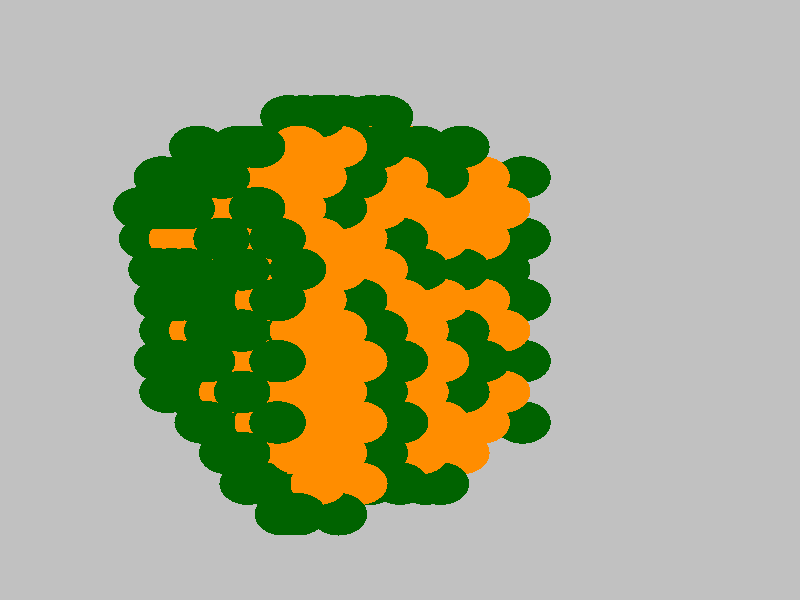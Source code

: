 #version 3.6;
#include "colors.inc"
#include "finish.inc"

global_settings {assumed_gamma 2.2 max_trace_level 6}
background {color Grey transmit 1.0}
camera {orthographic
  right -38.42*x up 38.42*y
  direction 1.00*z
  location <0,0,50.00> look_at <0,0,0>}


light_source {<  -30.00,  30.00,   40.00> color Gray50 shadowless}
light_source {<  30.00,  30.00,   40.00> color Gray50 shadowless} 
light_source {<  30.0,  -30.00,   40.00> color Gray50 shadowless}
light_source {<  -30.0,  -30.00,   40.00> color Gray50 shadowless} 
light_source {<  0.0,  0.00,   40.00> color Gray25 shadowless}

// no fog
#declare simple = finish {phong 0.7 ambient 0.4 diffuse 0.55}
#declare pale = finish {ambient 0.9 diffuse 0.30 roughness 0.001 specular 0.2 }
#declare intermediate = finish {ambient 0.4 diffuse 0.6 specular 0.1 roughness 0.04}
#declare vmd = finish {ambient 0.2 diffuse 0.80 phong 0.25 phong_size 10.0 specular 0.2 roughness 0.1}
#declare jmol = finish {ambient 0.4 diffuse 0.6 specular 1 roughness 0.001 metallic}
#declare ase2 = finish {ambient 0.2 brilliance 3 diffuse 0.6 metallic specular 0.7 roughness 0.04 reflection 0.15}
#declare ase3 = finish {ambient 0.4 brilliance 2 diffuse 0.6 metallic specular 1.0 roughness 0.001 reflection 0.0}
#declare glass = finish {ambient 0.4 diffuse 0.35 specular 1.0 roughness 0.001}
#declare glass2 = finish {ambient 0.3 diffuse 0.3 specular 1.0 reflection 0.25 roughness 0.001}
#declare Rcell = 0.100;
#declare Rbond = 0.100;

#macro atom(LOC, R, COL, TRANS, FIN)
  sphere{LOC, R texture{pigment{color COL transmit TRANS} finish{FIN}}}
#end
#macro constrain(LOC, R, COL, TRANS FIN)
union{torus{R, Rcell rotate 45*z texture{pigment{color COL transmit TRANS} finish{FIN}}}
     torus{R, Rcell rotate -45*z texture{pigment{color COL transmit TRANS} finish{FIN}}}
     translate LOC}
#end

// no cell vertices
atom(< -8.22,   0.00, -21.16>, 1.36, rgbt <0.00, 0.39, 0.00, 0.00>, 0.0, ase3) // #0
atom(<-11.16,  -5.88, -16.06>, 1.36, rgbt <0.00, 0.39, 0.00, 0.00>, 0.0, ase3) // #1
atom(< -6.53,  -9.80, -20.18>, 1.36, rgbt <0.00, 0.39, 0.00, 0.00>, 0.0, ase3) // #2
atom(< -8.94,  -3.92, -23.83>, 1.36, rgbt <0.00, 0.39, 0.00, 0.00>, 0.0, ase3) // #3
atom(< -7.24,  -5.88, -22.85>, 1.36, rgbt <0.00, 0.39, 0.00, 0.00>, 0.0, ase3) // #4
atom(< -9.20,  -5.88, -19.46>, 1.36, rgbt <0.00, 0.39, 0.00, 0.00>, 0.0, ase3) // #5
atom(< -5.28,  -1.96, -26.25>, 1.36, rgbt <0.00, 0.39, 0.00, 0.00>, 0.0, ase3) // #6
atom(<-10.18,   0.00, -17.76>, 1.36, rgbt <0.00, 0.39, 0.00, 0.00>, 0.0, ase3) // #7
atom(<-10.18,  -3.92, -17.76>, 1.36, rgbt <0.00, 0.39, 0.00, 0.00>, 0.0, ase3) // #8
atom(<-11.43,   0.00, -11.69>, 1.36, rgbt <0.00, 0.39, 0.00, 0.00>, 0.0, ase3) // #9
atom(< -7.96,  -1.96, -25.53>, 1.36, rgbt <0.00, 0.39, 0.00, 0.00>, 0.0, ase3) // #10
atom(<-11.16,   5.88, -16.06>, 1.36, rgbt <0.00, 0.39, 0.00, 0.00>, 0.0, ase3) // #11
atom(<-11.43,  -3.92, -11.69>, 1.36, rgbt <0.00, 0.39, 0.00, 0.00>, 0.0, ase3) // #12
atom(<-10.71,   0.00,  -9.01>, 1.36, rgbt <0.00, 0.39, 0.00, 0.00>, 0.0, ase3) // #13
atom(< -7.77,   9.80, -14.10>, 1.36, rgbt <0.00, 0.39, 0.00, 0.00>, 0.0, ase3) // #14
atom(< -4.57,  -9.80, -23.57>, 1.36, rgbt <0.00, 0.39, 0.00, 0.00>, 0.0, ase3) // #15
atom(< -8.75,  -7.84, -12.41>, 1.36, rgbt <0.00, 0.39, 0.00, 0.00>, 0.0, ase3) // #16
atom(< -5.28,  -5.88, -26.25>, 1.36, rgbt <0.00, 0.39, 0.00, 0.00>, 0.0, ase3) // #17
atom(< -6.26,  -7.84, -24.55>, 1.36, rgbt <0.00, 0.39, 0.00, 0.00>, 0.0, ase3) // #18
atom(< -5.55,  -7.84, -21.87>, 1.36, rgbt <0.00, 0.39, 0.00, 0.00>, 0.0, ase3) // #19
atom(< -4.57,  -5.88, -23.57>, 1.36, rgbt <1.00, 0.55, 0.00, 0.00>, 0.0, ase3) // #20
atom(< -7.51,  -7.84, -18.48>, 1.36, rgbt <0.00, 0.39, 0.00, 0.00>, 0.0, ase3) // #21
atom(< -6.53,  -5.88, -20.18>, 1.36, rgbt <1.00, 0.55, 0.00, 0.00>, 0.0, ase3) // #22
atom(< -9.47,  -7.84, -15.08>, 1.36, rgbt <0.00, 0.39, 0.00, 0.00>, 0.0, ase3) // #23
atom(< -8.49,  -5.88, -16.78>, 1.36, rgbt <1.00, 0.55, 0.00, 0.00>, 0.0, ase3) // #24
atom(<-10.45,  -5.88, -13.39>, 1.36, rgbt <0.00, 0.39, 0.00, 0.00>, 0.0, ase3) // #25
atom(< -2.61,  -1.96, -26.97>, 1.36, rgbt <0.00, 0.39, 0.00, 0.00>, 0.0, ase3) // #26
atom(< -3.59,  -3.92, -25.27>, 1.36, rgbt <1.00, 0.55, 0.00, 0.00>, 0.0, ase3) // #27
atom(< -6.26,  -3.92, -24.55>, 1.36, rgbt <1.00, 0.55, 0.00, 0.00>, 0.0, ase3) // #28
atom(< -7.24,  -1.96, -22.85>, 1.36, rgbt <0.00, 0.39, 0.00, 0.00>, 0.0, ase3) // #29
atom(< -5.55,  -3.92, -21.87>, 1.36, rgbt <1.00, 0.55, 0.00, 0.00>, 0.0, ase3) // #30
atom(< -4.57,  -1.96, -23.57>, 1.36, rgbt <0.00, 0.39, 0.00, 0.00>, 0.0, ase3) // #31
atom(< -8.22,  -3.92, -21.16>, 1.36, rgbt <0.00, 0.39, 0.00, 0.00>, 0.0, ase3) // #32
atom(< -9.20,  -1.96, -19.46>, 1.36, rgbt <0.00, 0.39, 0.00, 0.00>, 0.0, ase3) // #33
atom(< -7.51,  -3.92, -18.48>, 1.36, rgbt <0.00, 0.39, 0.00, 0.00>, 0.0, ase3) // #34
atom(< -6.53,  -1.96, -20.18>, 1.36, rgbt <1.00, 0.55, 0.00, 0.00>, 0.0, ase3) // #35
atom(< -9.47,  -3.92, -15.08>, 1.36, rgbt <0.00, 0.39, 0.00, 0.00>, 0.0, ase3) // #36
atom(< -8.49,  -1.96, -16.78>, 1.36, rgbt <0.00, 0.39, 0.00, 0.00>, 0.0, ase3) // #37
atom(<-10.71,  -3.92,  -9.01>, 1.36, rgbt <0.00, 0.39, 0.00, 0.00>, 0.0, ase3) // #38
atom(<-10.45,  -1.96, -13.39>, 1.36, rgbt <0.00, 0.39, 0.00, 0.00>, 0.0, ase3) // #39
atom(< -9.73,  -5.88, -10.71>, 1.36, rgbt <0.00, 0.39, 0.00, 0.00>, 0.0, ase3) // #40
atom(< -9.27,  -7.84,  -3.66>, 1.36, rgbt <0.00, 0.39, 0.00, 0.00>, 0.0, ase3) // #41
atom(< -6.26,   0.00, -24.55>, 1.36, rgbt <0.00, 0.39, 0.00, 0.00>, 0.0, ase3) // #42
atom(< -5.55,   0.00, -21.87>, 1.36, rgbt <1.00, 0.55, 0.00, 0.00>, 0.0, ase3) // #43
atom(< -3.85,   1.96, -20.89>, 1.36, rgbt <0.00, 0.39, 0.00, 0.00>, 0.0, ase3) // #44
atom(< -7.51,   0.00, -18.48>, 1.36, rgbt <1.00, 0.55, 0.00, 0.00>, 0.0, ase3) // #45
atom(< -6.53,   1.96, -20.18>, 1.36, rgbt <0.00, 0.39, 0.00, 0.00>, 0.0, ase3) // #46
atom(<-11.16,   1.96, -16.06>, 1.36, rgbt <0.00, 0.39, 0.00, 0.00>, 0.0, ase3) // #47
atom(< -9.47,   0.00, -15.08>, 1.36, rgbt <0.00, 0.39, 0.00, 0.00>, 0.0, ase3) // #48
atom(< -8.49,   1.96, -16.78>, 1.36, rgbt <1.00, 0.55, 0.00, 0.00>, 0.0, ase3) // #49
atom(<-11.16,  -1.96, -16.06>, 1.36, rgbt <0.00, 0.39, 0.00, 0.00>, 0.0, ase3) // #50
atom(<-10.45,   1.96, -13.39>, 1.36, rgbt <1.00, 0.55, 0.00, 0.00>, 0.0, ase3) // #51
atom(< -9.20,   1.96, -19.46>, 1.36, rgbt <0.00, 0.39, 0.00, 0.00>, 0.0, ase3) // #52
atom(< -7.51,   3.92, -18.48>, 1.36, rgbt <0.00, 0.39, 0.00, 0.00>, 0.0, ase3) // #53
atom(< -6.53,   5.88, -20.18>, 1.36, rgbt <0.00, 0.39, 0.00, 0.00>, 0.0, ase3) // #54
atom(<-10.18,   3.92, -17.76>, 1.36, rgbt <0.00, 0.39, 0.00, 0.00>, 0.0, ase3) // #55
atom(< -9.47,   3.92, -15.08>, 1.36, rgbt <1.00, 0.55, 0.00, 0.00>, 0.0, ase3) // #56
atom(< -8.49,   5.88, -16.78>, 1.36, rgbt <0.00, 0.39, 0.00, 0.00>, 0.0, ase3) // #57
atom(<-12.14,   3.92, -14.37>, 1.36, rgbt <0.00, 0.39, 0.00, 0.00>, 0.0, ase3) // #58
atom(<-11.43,   3.92, -11.69>, 1.36, rgbt <0.00, 0.39, 0.00, 0.00>, 0.0, ase3) // #59
atom(<-10.45,   5.88, -13.39>, 1.36, rgbt <1.00, 0.55, 0.00, 0.00>, 0.0, ase3) // #60
atom(<-12.41,   5.88,  -9.99>, 1.36, rgbt <0.00, 0.39, 0.00, 0.00>, 0.0, ase3) // #61
atom(<-11.69,   5.88,  -7.31>, 1.36, rgbt <0.00, 0.39, 0.00, 0.00>, 0.0, ase3) // #62
atom(< -5.55,   3.92, -21.87>, 1.36, rgbt <0.00, 0.39, 0.00, 0.00>, 0.0, ase3) // #63
atom(< -9.47,   7.84, -15.08>, 1.36, rgbt <0.00, 0.39, 0.00, 0.00>, 0.0, ase3) // #64
atom(<-11.43,   7.84, -11.69>, 1.36, rgbt <0.00, 0.39, 0.00, 0.00>, 0.0, ase3) // #65
atom(< -9.73,   9.80, -10.71>, 1.36, rgbt <0.00, 0.39, 0.00, 0.00>, 0.0, ase3) // #66
atom(<-10.71,   7.84,  -9.01>, 1.36, rgbt <0.00, 0.39, 0.00, 0.00>, 0.0, ase3) // #67
atom(< -4.83,   7.84, -19.20>, 1.36, rgbt <0.00, 0.39, 0.00, 0.00>, 0.0, ase3) // #68
atom(< -5.09,   9.80, -14.82>, 1.36, rgbt <0.00, 0.39, 0.00, 0.00>, 0.0, ase3) // #69
atom(< -4.11, -11.76, -16.52>, 1.36, rgbt <0.00, 0.39, 0.00, 0.00>, 0.0, ase3) // #70
atom(< -4.37,  -9.80, -12.14>, 1.36, rgbt <0.00, 0.39, 0.00, 0.00>, 0.0, ase3) // #71
atom(< -2.87, -11.76, -22.59>, 1.36, rgbt <0.00, 0.39, 0.00, 0.00>, 0.0, ase3) // #72
atom(< -1.89,  -9.80, -24.29>, 1.36, rgbt <0.00, 0.39, 0.00, 0.00>, 0.0, ase3) // #73
atom(< -2.15, -11.76, -19.91>, 1.36, rgbt <0.00, 0.39, 0.00, 0.00>, 0.0, ase3) // #74
atom(< -3.85,  -9.80, -20.89>, 1.36, rgbt <0.00, 0.39, 0.00, 0.00>, 0.0, ase3) // #75
atom(< -1.17,  -9.80, -21.61>, 1.36, rgbt <1.00, 0.55, 0.00, 0.00>, 0.0, ase3) // #76
atom(< -5.81,  -9.80, -17.50>, 1.36, rgbt <0.00, 0.39, 0.00, 0.00>, 0.0, ase3) // #77
atom(< -3.13,  -9.80, -18.22>, 1.36, rgbt <1.00, 0.55, 0.00, 0.00>, 0.0, ase3) // #78
atom(< -5.09,  -9.80, -14.82>, 1.36, rgbt <0.00, 0.39, 0.00, 0.00>, 0.0, ase3) // #79
atom(< -6.33,  -9.80,  -8.75>, 1.36, rgbt <0.00, 0.39, 0.00, 0.00>, 0.0, ase3) // #80
atom(< -7.31, -11.76,  -7.05>, 1.36, rgbt <0.00, 0.39, 0.00, 0.00>, 0.0, ase3) // #81
atom(< -8.29,  -9.80,  -5.35>, 1.36, rgbt <0.00, 0.39, 0.00, 0.00>, 0.0, ase3) // #82
atom(< -1.89,  -5.88, -24.29>, 1.36, rgbt <0.00, 0.39, 0.00, 0.00>, 0.0, ase3) // #83
atom(< -0.19,  -7.84, -23.31>, 1.36, rgbt <1.00, 0.55, 0.00, 0.00>, 0.0, ase3) // #84
atom(< -2.87,  -7.84, -22.59>, 1.36, rgbt <1.00, 0.55, 0.00, 0.00>, 0.0, ase3) // #85
atom(< -3.85,  -5.88, -20.89>, 1.36, rgbt <0.00, 0.39, 0.00, 0.00>, 0.0, ase3) // #86
atom(< -2.15,  -7.84, -19.91>, 1.36, rgbt <1.00, 0.55, 0.00, 0.00>, 0.0, ase3) // #87
atom(< -1.17,  -5.88, -21.61>, 1.36, rgbt <1.00, 0.55, 0.00, 0.00>, 0.0, ase3) // #88
atom(< -4.83,  -7.84, -19.20>, 1.36, rgbt <1.00, 0.55, 0.00, 0.00>, 0.0, ase3) // #89
atom(< -5.81,  -5.88, -17.50>, 1.36, rgbt <1.00, 0.55, 0.00, 0.00>, 0.0, ase3) // #90
atom(< -4.11,  -7.84, -16.52>, 1.36, rgbt <1.00, 0.55, 0.00, 0.00>, 0.0, ase3) // #91
atom(< -3.13,  -5.88, -18.22>, 1.36, rgbt <0.00, 0.39, 0.00, 0.00>, 0.0, ase3) // #92
atom(< -6.79,  -7.84, -15.80>, 1.36, rgbt <1.00, 0.55, 0.00, 0.00>, 0.0, ase3) // #93
atom(< -7.77,  -5.88, -14.10>, 1.36, rgbt <1.00, 0.55, 0.00, 0.00>, 0.0, ase3) // #94
atom(< -6.07,  -7.84, -13.12>, 1.36, rgbt <1.00, 0.55, 0.00, 0.00>, 0.0, ase3) // #95
atom(< -5.09,  -5.88, -14.82>, 1.36, rgbt <1.00, 0.55, 0.00, 0.00>, 0.0, ase3) // #96
atom(< -8.03,  -7.84,  -9.73>, 1.36, rgbt <0.00, 0.39, 0.00, 0.00>, 0.0, ase3) // #97
atom(< -7.05,  -5.88, -11.43>, 1.36, rgbt <1.00, 0.55, 0.00, 0.00>, 0.0, ase3) // #98
atom(<  2.49,  -3.92, -24.03>, 1.36, rgbt <0.00, 0.39, 0.00, 0.00>, 0.0, ase3) // #99
atom(< -3.59,  -7.84, -25.27>, 1.36, rgbt <0.00, 0.39, 0.00, 0.00>, 0.0, ase3) // #100
atom(< -1.89,  -1.96, -24.29>, 1.36, rgbt <1.00, 0.55, 0.00, 0.00>, 0.0, ase3) // #101
atom(< -0.19,  -3.92, -23.31>, 1.36, rgbt <1.00, 0.55, 0.00, 0.00>, 0.0, ase3) // #102
atom(< -2.87,  -3.92, -22.59>, 1.36, rgbt <0.00, 0.39, 0.00, 0.00>, 0.0, ase3) // #103
atom(< -3.85,  -1.96, -20.89>, 1.36, rgbt <1.00, 0.55, 0.00, 0.00>, 0.0, ase3) // #104
atom(< -2.15,  -3.92, -19.91>, 1.36, rgbt <0.00, 0.39, 0.00, 0.00>, 0.0, ase3) // #105
atom(< -1.17,  -1.96, -21.61>, 1.36, rgbt <1.00, 0.55, 0.00, 0.00>, 0.0, ase3) // #106
atom(< -4.83,  -3.92, -19.20>, 1.36, rgbt <0.00, 0.39, 0.00, 0.00>, 0.0, ase3) // #107
atom(< -5.81,  -1.96, -17.50>, 1.36, rgbt <1.00, 0.55, 0.00, 0.00>, 0.0, ase3) // #108
atom(< -4.11,  -3.92, -16.52>, 1.36, rgbt <0.00, 0.39, 0.00, 0.00>, 0.0, ase3) // #109
atom(< -3.13,  -1.96, -18.22>, 1.36, rgbt <1.00, 0.55, 0.00, 0.00>, 0.0, ase3) // #110
atom(< -6.79,  -3.92, -15.80>, 1.36, rgbt <1.00, 0.55, 0.00, 0.00>, 0.0, ase3) // #111
atom(< -7.77,  -1.96, -14.10>, 1.36, rgbt <1.00, 0.55, 0.00, 0.00>, 0.0, ase3) // #112
atom(< -6.07,  -3.92, -13.12>, 1.36, rgbt <0.00, 0.39, 0.00, 0.00>, 0.0, ase3) // #113
atom(< -5.09,  -1.96, -14.82>, 1.36, rgbt <1.00, 0.55, 0.00, 0.00>, 0.0, ase3) // #114
atom(< -8.75,  -3.92, -12.41>, 1.36, rgbt <0.00, 0.39, 0.00, 0.00>, 0.0, ase3) // #115
atom(< -9.73,  -1.96, -10.71>, 1.36, rgbt <1.00, 0.55, 0.00, 0.00>, 0.0, ase3) // #116
atom(< -8.03,  -3.92,  -9.73>, 1.36, rgbt <1.00, 0.55, 0.00, 0.00>, 0.0, ase3) // #117
atom(< -7.05,  -1.96, -11.43>, 1.36, rgbt <1.00, 0.55, 0.00, 0.00>, 0.0, ase3) // #118
atom(< -9.01,  -5.88,  -8.03>, 1.36, rgbt <0.00, 0.39, 0.00, 0.00>, 0.0, ase3) // #119
atom(< -9.01,  -1.96,  -8.03>, 1.36, rgbt <0.00, 0.39, 0.00, 0.00>, 0.0, ase3) // #120
atom(< -1.17,   1.96, -21.61>, 1.36, rgbt <0.00, 0.39, 0.00, 0.00>, 0.0, ase3) // #121
atom(< -2.87,   0.00, -22.59>, 1.36, rgbt <1.00, 0.55, 0.00, 0.00>, 0.0, ase3) // #122
atom(< -2.15,   0.00, -19.91>, 1.36, rgbt <1.00, 0.55, 0.00, 0.00>, 0.0, ase3) // #123
atom(< -4.83,   0.00, -19.20>, 1.36, rgbt <0.00, 0.39, 0.00, 0.00>, 0.0, ase3) // #124
atom(< -5.81,   1.96, -17.50>, 1.36, rgbt <1.00, 0.55, 0.00, 0.00>, 0.0, ase3) // #125
atom(< -4.11,   0.00, -16.52>, 1.36, rgbt <0.00, 0.39, 0.00, 0.00>, 0.0, ase3) // #126
atom(< -3.13,   1.96, -18.22>, 1.36, rgbt <1.00, 0.55, 0.00, 0.00>, 0.0, ase3) // #127
atom(< -6.79,   0.00, -15.80>, 1.36, rgbt <0.00, 0.39, 0.00, 0.00>, 0.0, ase3) // #128
atom(< -7.77,   1.96, -14.10>, 1.36, rgbt <1.00, 0.55, 0.00, 0.00>, 0.0, ase3) // #129
atom(< -6.07,   0.00, -13.12>, 1.36, rgbt <0.00, 0.39, 0.00, 0.00>, 0.0, ase3) // #130
atom(< -5.09,   1.96, -14.82>, 1.36, rgbt <0.00, 0.39, 0.00, 0.00>, 0.0, ase3) // #131
atom(< -8.75,   0.00, -12.41>, 1.36, rgbt <1.00, 0.55, 0.00, 0.00>, 0.0, ase3) // #132
atom(< -9.73,   1.96, -10.71>, 1.36, rgbt <1.00, 0.55, 0.00, 0.00>, 0.0, ase3) // #133
atom(< -8.03,   0.00,  -9.73>, 1.36, rgbt <1.00, 0.55, 0.00, 0.00>, 0.0, ase3) // #134
atom(< -7.05,   1.96, -11.43>, 1.36, rgbt <1.00, 0.55, 0.00, 0.00>, 0.0, ase3) // #135
atom(< -9.99,   0.00,  -6.33>, 1.36, rgbt <0.00, 0.39, 0.00, 0.00>, 0.0, ase3) // #136
atom(< -9.01,   1.96,  -8.03>, 1.36, rgbt <1.00, 0.55, 0.00, 0.00>, 0.0, ase3) // #137
atom(< -9.99,  -3.92,  -6.33>, 1.36, rgbt <0.00, 0.39, 0.00, 0.00>, 0.0, ase3) // #138
atom(<-10.97,   1.96,  -4.64>, 1.36, rgbt <0.00, 0.39, 0.00, 0.00>, 0.0, ase3) // #139
atom(<-10.25,   1.96,  -1.96>, 1.36, rgbt <0.00, 0.39, 0.00, 0.00>, 0.0, ase3) // #140
atom(<-10.25,   5.88,  -1.96>, 1.36, rgbt <0.00, 0.39, 0.00, 0.00>, 0.0, ase3) // #141
atom(< -3.59,   0.00, -25.27>, 1.36, rgbt <0.00, 0.39, 0.00, 0.00>, 0.0, ase3) // #142
atom(< -3.85,   5.88, -20.89>, 1.36, rgbt <0.00, 0.39, 0.00, 0.00>, 0.0, ase3) // #143
atom(< -4.83,   3.92, -19.20>, 1.36, rgbt <1.00, 0.55, 0.00, 0.00>, 0.0, ase3) // #144
atom(< -5.81,   5.88, -17.50>, 1.36, rgbt <1.00, 0.55, 0.00, 0.00>, 0.0, ase3) // #145
atom(< -4.11,   3.92, -16.52>, 1.36, rgbt <1.00, 0.55, 0.00, 0.00>, 0.0, ase3) // #146
atom(< -3.13,   5.88, -18.22>, 1.36, rgbt <1.00, 0.55, 0.00, 0.00>, 0.0, ase3) // #147
atom(< -6.79,   3.92, -15.80>, 1.36, rgbt <1.00, 0.55, 0.00, 0.00>, 0.0, ase3) // #148
atom(< -7.77,   5.88, -14.10>, 1.36, rgbt <1.00, 0.55, 0.00, 0.00>, 0.0, ase3) // #149
atom(< -6.07,   3.92, -13.12>, 1.36, rgbt <1.00, 0.55, 0.00, 0.00>, 0.0, ase3) // #150
atom(< -5.09,   5.88, -14.82>, 1.36, rgbt <0.00, 0.39, 0.00, 0.00>, 0.0, ase3) // #151
atom(< -8.75,   3.92, -12.41>, 1.36, rgbt <0.00, 0.39, 0.00, 0.00>, 0.0, ase3) // #152
atom(< -9.73,   5.88, -10.71>, 1.36, rgbt <0.00, 0.39, 0.00, 0.00>, 0.0, ase3) // #153
atom(< -8.03,   3.92,  -9.73>, 1.36, rgbt <1.00, 0.55, 0.00, 0.00>, 0.0, ase3) // #154
atom(< -7.05,   5.88, -11.43>, 1.36, rgbt <0.00, 0.39, 0.00, 0.00>, 0.0, ase3) // #155
atom(<-10.71,   3.92,  -9.01>, 1.36, rgbt <1.00, 0.55, 0.00, 0.00>, 0.0, ase3) // #156
atom(< -9.99,   3.92,  -6.33>, 1.36, rgbt <1.00, 0.55, 0.00, 0.00>, 0.0, ase3) // #157
atom(< -9.01,   5.88,  -8.03>, 1.36, rgbt <0.00, 0.39, 0.00, 0.00>, 0.0, ase3) // #158
atom(<-11.69,   1.96,  -7.31>, 1.36, rgbt <0.00, 0.39, 0.00, 0.00>, 0.0, ase3) // #159
atom(<-10.97,   5.88,  -4.64>, 1.36, rgbt <0.00, 0.39, 0.00, 0.00>, 0.0, ase3) // #160
atom(< -2.15,   7.84, -19.91>, 1.36, rgbt <0.00, 0.39, 0.00, 0.00>, 0.0, ase3) // #161
atom(< -4.11,   7.84, -16.52>, 1.36, rgbt <1.00, 0.55, 0.00, 0.00>, 0.0, ase3) // #162
atom(< -3.13,   9.80, -18.22>, 1.36, rgbt <0.00, 0.39, 0.00, 0.00>, 0.0, ase3) // #163
atom(< -6.79,   7.84, -15.80>, 1.36, rgbt <0.00, 0.39, 0.00, 0.00>, 0.0, ase3) // #164
atom(< -6.07,   7.84, -13.12>, 1.36, rgbt <1.00, 0.55, 0.00, 0.00>, 0.0, ase3) // #165
atom(< -8.75,   7.84, -12.41>, 1.36, rgbt <1.00, 0.55, 0.00, 0.00>, 0.0, ase3) // #166
atom(< -8.03,   7.84,  -9.73>, 1.36, rgbt <1.00, 0.55, 0.00, 0.00>, 0.0, ase3) // #167
atom(< -7.05,   9.80, -11.43>, 1.36, rgbt <0.00, 0.39, 0.00, 0.00>, 0.0, ase3) // #168
atom(< -9.99,   7.84,  -6.33>, 1.36, rgbt <0.00, 0.39, 0.00, 0.00>, 0.0, ase3) // #169
atom(< -9.27,   7.84,  -3.66>, 1.36, rgbt <0.00, 0.39, 0.00, 0.00>, 0.0, ase3) // #170
atom(< -1.43,  11.76, -17.24>, 1.36, rgbt <0.00, 0.39, 0.00, 0.00>, 0.0, ase3) // #171
atom(< -3.39,  11.76, -13.84>, 1.36, rgbt <0.00, 0.39, 0.00, 0.00>, 0.0, ase3) // #172
atom(< -5.35,  11.76, -10.45>, 1.36, rgbt <0.00, 0.39, 0.00, 0.00>, 0.0, ase3) // #173
atom(<  0.00, -11.76, -11.88>, 1.36, rgbt <0.00, 0.39, 0.00, 0.00>, 0.0, ase3) // #174
atom(< -2.68, -11.76, -11.16>, 1.36, rgbt <0.00, 0.39, 0.00, 0.00>, 0.0, ase3) // #175
atom(< -1.43, -11.76, -17.24>, 1.36, rgbt <0.00, 0.39, 0.00, 0.00>, 0.0, ase3) // #176
atom(<  1.24, -11.76, -17.95>, 1.36, rgbt <0.00, 0.39, 0.00, 0.00>, 0.0, ase3) // #177
atom(< -4.64, -11.76,  -7.77>, 1.36, rgbt <0.00, 0.39, 0.00, 0.00>, 0.0, ase3) // #178
atom(<  2.49,  -7.84, -24.03>, 1.36, rgbt <0.00, 0.39, 0.00, 0.00>, 0.0, ase3) // #179
atom(< -0.45,  -9.80, -18.93>, 1.36, rgbt <1.00, 0.55, 0.00, 0.00>, 0.0, ase3) // #180
atom(<  2.22,  -9.80, -19.65>, 1.36, rgbt <0.00, 0.39, 0.00, 0.00>, 0.0, ase3) // #181
atom(< -2.41,  -9.80, -15.54>, 1.36, rgbt <1.00, 0.55, 0.00, 0.00>, 0.0, ase3) // #182
atom(<  0.26,  -9.80, -16.26>, 1.36, rgbt <0.00, 0.39, 0.00, 0.00>, 0.0, ase3) // #183
atom(< -1.70,  -9.80, -12.86>, 1.36, rgbt <0.00, 0.39, 0.00, 0.00>, 0.0, ase3) // #184
atom(< -3.66,  -9.80,  -9.47>, 1.36, rgbt <1.00, 0.55, 0.00, 0.00>, 0.0, ase3) // #185
atom(< -6.60, -11.76,  -4.37>, 1.36, rgbt <0.00, 0.39, 0.00, 0.00>, 0.0, ase3) // #186
atom(< -5.62,  -9.80,  -6.07>, 1.36, rgbt <1.00, 0.55, 0.00, 0.00>, 0.0, ase3) // #187
atom(< -7.58,  -9.80,  -2.68>, 1.36, rgbt <0.00, 0.39, 0.00, 0.00>, 0.0, ase3) // #188
atom(<  1.51,  -5.88, -22.33>, 1.36, rgbt <1.00, 0.55, 0.00, 0.00>, 0.0, ase3) // #189
atom(<  3.20,  -7.84, -21.35>, 1.36, rgbt <1.00, 0.55, 0.00, 0.00>, 0.0, ase3) // #190
atom(<  0.53,  -7.84, -20.63>, 1.36, rgbt <1.00, 0.55, 0.00, 0.00>, 0.0, ase3) // #191
atom(< -0.45,  -5.88, -18.93>, 1.36, rgbt <0.00, 0.39, 0.00, 0.00>, 0.0, ase3) // #192
atom(<  1.24,  -7.84, -17.95>, 1.36, rgbt <1.00, 0.55, 0.00, 0.00>, 0.0, ase3) // #193
atom(<  2.22,  -5.88, -19.65>, 1.36, rgbt <1.00, 0.55, 0.00, 0.00>, 0.0, ase3) // #194
atom(< -1.43,  -7.84, -17.24>, 1.36, rgbt <1.00, 0.55, 0.00, 0.00>, 0.0, ase3) // #195
atom(< -2.41,  -5.88, -15.54>, 1.36, rgbt <1.00, 0.55, 0.00, 0.00>, 0.0, ase3) // #196
atom(< -0.72,  -7.84, -14.56>, 1.36, rgbt <0.00, 0.39, 0.00, 0.00>, 0.0, ase3) // #197
atom(<  0.26,  -5.88, -16.26>, 1.36, rgbt <1.00, 0.55, 0.00, 0.00>, 0.0, ase3) // #198
atom(< -3.39,  -7.84, -13.84>, 1.36, rgbt <1.00, 0.55, 0.00, 0.00>, 0.0, ase3) // #199
atom(< -4.37,  -5.88, -12.14>, 1.36, rgbt <1.00, 0.55, 0.00, 0.00>, 0.0, ase3) // #200
atom(< -2.68,  -7.84, -11.16>, 1.36, rgbt <1.00, 0.55, 0.00, 0.00>, 0.0, ase3) // #201
atom(< -1.70,  -5.88, -12.86>, 1.36, rgbt <1.00, 0.55, 0.00, 0.00>, 0.0, ase3) // #202
atom(< -5.35,  -7.84, -10.45>, 1.36, rgbt <1.00, 0.55, 0.00, 0.00>, 0.0, ase3) // #203
atom(< -6.33,  -5.88,  -8.75>, 1.36, rgbt <1.00, 0.55, 0.00, 0.00>, 0.0, ase3) // #204
atom(< -4.64,  -7.84,  -7.77>, 1.36, rgbt <1.00, 0.55, 0.00, 0.00>, 0.0, ase3) // #205
atom(< -3.66,  -5.88,  -9.47>, 1.36, rgbt <1.00, 0.55, 0.00, 0.00>, 0.0, ase3) // #206
atom(< -7.31,  -7.84,  -7.05>, 1.36, rgbt <0.00, 0.39, 0.00, 0.00>, 0.0, ase3) // #207
atom(< -8.29,  -5.88,  -5.35>, 1.36, rgbt <1.00, 0.55, 0.00, 0.00>, 0.0, ase3) // #208
atom(< -6.60,  -7.84,  -4.37>, 1.36, rgbt <1.00, 0.55, 0.00, 0.00>, 0.0, ase3) // #209
atom(< -5.62,  -5.88,  -6.07>, 1.36, rgbt <1.00, 0.55, 0.00, 0.00>, 0.0, ase3) // #210
atom(< -5.88,  -7.84,  -1.70>, 1.36, rgbt <0.00, 0.39, 0.00, 0.00>, 0.0, ase3) // #211
atom(< -7.58,  -5.88,  -2.68>, 1.36, rgbt <0.00, 0.39, 0.00, 0.00>, 0.0, ase3) // #212
atom(< -5.88,  -3.92,  -1.70>, 1.36, rgbt <0.00, 0.39, 0.00, 0.00>, 0.0, ase3) // #213
atom(< -0.91,  -3.92, -25.99>, 1.36, rgbt <0.00, 0.39, 0.00, 0.00>, 0.0, ase3) // #214
atom(<  1.51,  -1.96, -22.33>, 1.36, rgbt <1.00, 0.55, 0.00, 0.00>, 0.0, ase3) // #215
atom(<  3.20,  -3.92, -21.35>, 1.36, rgbt <0.00, 0.39, 0.00, 0.00>, 0.0, ase3) // #216
atom(<  4.18,  -1.96, -23.05>, 1.36, rgbt <0.00, 0.39, 0.00, 0.00>, 0.0, ase3) // #217
atom(<  0.53,  -3.92, -20.63>, 1.36, rgbt <1.00, 0.55, 0.00, 0.00>, 0.0, ase3) // #218
atom(< -0.45,  -1.96, -18.93>, 1.36, rgbt <1.00, 0.55, 0.00, 0.00>, 0.0, ase3) // #219
atom(<  1.24,  -3.92, -17.95>, 1.36, rgbt <1.00, 0.55, 0.00, 0.00>, 0.0, ase3) // #220
atom(<  2.22,  -1.96, -19.65>, 1.36, rgbt <1.00, 0.55, 0.00, 0.00>, 0.0, ase3) // #221
atom(< -1.43,  -3.92, -17.24>, 1.36, rgbt <1.00, 0.55, 0.00, 0.00>, 0.0, ase3) // #222
atom(< -2.41,  -1.96, -15.54>, 1.36, rgbt <1.00, 0.55, 0.00, 0.00>, 0.0, ase3) // #223
atom(< -0.72,  -3.92, -14.56>, 1.36, rgbt <1.00, 0.55, 0.00, 0.00>, 0.0, ase3) // #224
atom(<  0.26,  -1.96, -16.26>, 1.36, rgbt <1.00, 0.55, 0.00, 0.00>, 0.0, ase3) // #225
atom(< -3.39,  -3.92, -13.84>, 1.36, rgbt <1.00, 0.55, 0.00, 0.00>, 0.0, ase3) // #226
atom(< -4.37,  -1.96, -12.14>, 1.36, rgbt <1.00, 0.55, 0.00, 0.00>, 0.0, ase3) // #227
atom(< -2.68,  -3.92, -11.16>, 1.36, rgbt <1.00, 0.55, 0.00, 0.00>, 0.0, ase3) // #228
atom(< -1.70,  -1.96, -12.86>, 1.36, rgbt <1.00, 0.55, 0.00, 0.00>, 0.0, ase3) // #229
atom(< -5.35,  -3.92, -10.45>, 1.36, rgbt <1.00, 0.55, 0.00, 0.00>, 0.0, ase3) // #230
atom(< -6.33,  -1.96,  -8.75>, 1.36, rgbt <1.00, 0.55, 0.00, 0.00>, 0.0, ase3) // #231
atom(< -4.64,  -3.92,  -7.77>, 1.36, rgbt <0.00, 0.39, 0.00, 0.00>, 0.0, ase3) // #232
atom(< -3.66,  -1.96,  -9.47>, 1.36, rgbt <1.00, 0.55, 0.00, 0.00>, 0.0, ase3) // #233
atom(< -7.31,  -3.92,  -7.05>, 1.36, rgbt <1.00, 0.55, 0.00, 0.00>, 0.0, ase3) // #234
atom(< -8.29,  -1.96,  -5.35>, 1.36, rgbt <0.00, 0.39, 0.00, 0.00>, 0.0, ase3) // #235
atom(< -6.60,  -3.92,  -4.37>, 1.36, rgbt <1.00, 0.55, 0.00, 0.00>, 0.0, ase3) // #236
atom(< -5.62,  -1.96,  -6.07>, 1.36, rgbt <0.00, 0.39, 0.00, 0.00>, 0.0, ase3) // #237
atom(< -9.27,  -3.92,  -3.66>, 1.36, rgbt <0.00, 0.39, 0.00, 0.00>, 0.0, ase3) // #238
atom(< -7.58,  -1.96,  -2.68>, 1.36, rgbt <0.00, 0.39, 0.00, 0.00>, 0.0, ase3) // #239
atom(< -0.19,   0.00, -23.31>, 1.36, rgbt <0.00, 0.39, 0.00, 0.00>, 0.0, ase3) // #240
atom(< -2.15,   3.92, -19.91>, 1.36, rgbt <0.00, 0.39, 0.00, 0.00>, 0.0, ase3) // #241
atom(<  3.20,   0.00, -21.35>, 1.36, rgbt <0.00, 0.39, 0.00, 0.00>, 0.0, ase3) // #242
atom(<  0.53,   0.00, -20.63>, 1.36, rgbt <0.00, 0.39, 0.00, 0.00>, 0.0, ase3) // #243
atom(< -0.45,   1.96, -18.93>, 1.36, rgbt <1.00, 0.55, 0.00, 0.00>, 0.0, ase3) // #244
atom(<  1.24,   0.00, -17.95>, 1.36, rgbt <0.00, 0.39, 0.00, 0.00>, 0.0, ase3) // #245
atom(<  2.22,   1.96, -19.65>, 1.36, rgbt <1.00, 0.55, 0.00, 0.00>, 0.0, ase3) // #246
atom(< -1.43,   0.00, -17.24>, 1.36, rgbt <1.00, 0.55, 0.00, 0.00>, 0.0, ase3) // #247
atom(< -2.41,   1.96, -15.54>, 1.36, rgbt <0.00, 0.39, 0.00, 0.00>, 0.0, ase3) // #248
atom(< -0.72,   0.00, -14.56>, 1.36, rgbt <1.00, 0.55, 0.00, 0.00>, 0.0, ase3) // #249
atom(<  0.26,   1.96, -16.26>, 1.36, rgbt <1.00, 0.55, 0.00, 0.00>, 0.0, ase3) // #250
atom(< -3.39,   0.00, -13.84>, 1.36, rgbt <1.00, 0.55, 0.00, 0.00>, 0.0, ase3) // #251
atom(< -4.37,   1.96, -12.14>, 1.36, rgbt <1.00, 0.55, 0.00, 0.00>, 0.0, ase3) // #252
atom(< -2.68,   0.00, -11.16>, 1.36, rgbt <1.00, 0.55, 0.00, 0.00>, 0.0, ase3) // #253
atom(< -1.70,   1.96, -12.86>, 1.36, rgbt <0.00, 0.39, 0.00, 0.00>, 0.0, ase3) // #254
atom(< -5.35,   0.00, -10.45>, 1.36, rgbt <1.00, 0.55, 0.00, 0.00>, 0.0, ase3) // #255
atom(< -6.33,   1.96,  -8.75>, 1.36, rgbt <0.00, 0.39, 0.00, 0.00>, 0.0, ase3) // #256
atom(< -4.64,   0.00,  -7.77>, 1.36, rgbt <1.00, 0.55, 0.00, 0.00>, 0.0, ase3) // #257
atom(< -3.66,   1.96,  -9.47>, 1.36, rgbt <1.00, 0.55, 0.00, 0.00>, 0.0, ase3) // #258
atom(< -7.31,   0.00,  -7.05>, 1.36, rgbt <0.00, 0.39, 0.00, 0.00>, 0.0, ase3) // #259
atom(< -8.29,   1.96,  -5.35>, 1.36, rgbt <0.00, 0.39, 0.00, 0.00>, 0.0, ase3) // #260
atom(< -6.60,   0.00,  -4.37>, 1.36, rgbt <1.00, 0.55, 0.00, 0.00>, 0.0, ase3) // #261
atom(< -5.62,   1.96,  -6.07>, 1.36, rgbt <1.00, 0.55, 0.00, 0.00>, 0.0, ase3) // #262
atom(< -9.27,   0.00,  -3.66>, 1.36, rgbt <0.00, 0.39, 0.00, 0.00>, 0.0, ase3) // #263
atom(< -7.58,   1.96,  -2.68>, 1.36, rgbt <0.00, 0.39, 0.00, 0.00>, 0.0, ase3) // #264
atom(<  3.20,   3.92, -21.35>, 1.36, rgbt <0.00, 0.39, 0.00, 0.00>, 0.0, ase3) // #265
atom(<  4.18,   5.88, -23.05>, 1.36, rgbt <0.00, 0.39, 0.00, 0.00>, 0.0, ase3) // #266
atom(< -0.45,   5.88, -18.93>, 1.36, rgbt <0.00, 0.39, 0.00, 0.00>, 0.0, ase3) // #267
atom(<  1.24,   3.92, -17.95>, 1.36, rgbt <1.00, 0.55, 0.00, 0.00>, 0.0, ase3) // #268
atom(<  2.22,   5.88, -19.65>, 1.36, rgbt <1.00, 0.55, 0.00, 0.00>, 0.0, ase3) // #269
atom(< -1.43,   3.92, -17.24>, 1.36, rgbt <1.00, 0.55, 0.00, 0.00>, 0.0, ase3) // #270
atom(< -2.41,   5.88, -15.54>, 1.36, rgbt <0.00, 0.39, 0.00, 0.00>, 0.0, ase3) // #271
atom(< -0.72,   3.92, -14.56>, 1.36, rgbt <0.00, 0.39, 0.00, 0.00>, 0.0, ase3) // #272
atom(<  0.26,   5.88, -16.26>, 1.36, rgbt <1.00, 0.55, 0.00, 0.00>, 0.0, ase3) // #273
atom(< -3.39,   3.92, -13.84>, 1.36, rgbt <1.00, 0.55, 0.00, 0.00>, 0.0, ase3) // #274
atom(< -4.37,   5.88, -12.14>, 1.36, rgbt <0.00, 0.39, 0.00, 0.00>, 0.0, ase3) // #275
atom(< -2.68,   3.92, -11.16>, 1.36, rgbt <0.00, 0.39, 0.00, 0.00>, 0.0, ase3) // #276
atom(< -1.70,   5.88, -12.86>, 1.36, rgbt <1.00, 0.55, 0.00, 0.00>, 0.0, ase3) // #277
atom(< -5.35,   3.92, -10.45>, 1.36, rgbt <1.00, 0.55, 0.00, 0.00>, 0.0, ase3) // #278
atom(< -6.33,   5.88,  -8.75>, 1.36, rgbt <0.00, 0.39, 0.00, 0.00>, 0.0, ase3) // #279
atom(< -4.64,   3.92,  -7.77>, 1.36, rgbt <1.00, 0.55, 0.00, 0.00>, 0.0, ase3) // #280
atom(< -3.66,   5.88,  -9.47>, 1.36, rgbt <1.00, 0.55, 0.00, 0.00>, 0.0, ase3) // #281
atom(< -7.31,   3.92,  -7.05>, 1.36, rgbt <1.00, 0.55, 0.00, 0.00>, 0.0, ase3) // #282
atom(< -8.29,   5.88,  -5.35>, 1.36, rgbt <1.00, 0.55, 0.00, 0.00>, 0.0, ase3) // #283
atom(< -6.60,   3.92,  -4.37>, 1.36, rgbt <1.00, 0.55, 0.00, 0.00>, 0.0, ase3) // #284
atom(< -5.62,   5.88,  -6.07>, 1.36, rgbt <1.00, 0.55, 0.00, 0.00>, 0.0, ase3) // #285
atom(< -9.27,   3.92,  -3.66>, 1.36, rgbt <1.00, 0.55, 0.00, 0.00>, 0.0, ase3) // #286
atom(< -7.58,   5.88,  -2.68>, 1.36, rgbt <1.00, 0.55, 0.00, 0.00>, 0.0, ase3) // #287
atom(<  3.20,   7.84, -21.35>, 1.36, rgbt <0.00, 0.39, 0.00, 0.00>, 0.0, ase3) // #288
atom(< -0.45,   9.80, -18.93>, 1.36, rgbt <0.00, 0.39, 0.00, 0.00>, 0.0, ase3) // #289
atom(<  1.24,   7.84, -17.95>, 1.36, rgbt <1.00, 0.55, 0.00, 0.00>, 0.0, ase3) // #290
atom(< -1.43,   7.84, -17.24>, 1.36, rgbt <1.00, 0.55, 0.00, 0.00>, 0.0, ase3) // #291
atom(< -2.41,   9.80, -15.54>, 1.36, rgbt <1.00, 0.55, 0.00, 0.00>, 0.0, ase3) // #292
atom(< -0.72,   7.84, -14.56>, 1.36, rgbt <1.00, 0.55, 0.00, 0.00>, 0.0, ase3) // #293
atom(<  0.26,   9.80, -16.26>, 1.36, rgbt <1.00, 0.55, 0.00, 0.00>, 0.0, ase3) // #294
atom(< -3.39,   7.84, -13.84>, 1.36, rgbt <1.00, 0.55, 0.00, 0.00>, 0.0, ase3) // #295
atom(< -4.37,   9.80, -12.14>, 1.36, rgbt <1.00, 0.55, 0.00, 0.00>, 0.0, ase3) // #296
atom(< -2.68,   7.84, -11.16>, 1.36, rgbt <1.00, 0.55, 0.00, 0.00>, 0.0, ase3) // #297
atom(< -1.70,   9.80, -12.86>, 1.36, rgbt <1.00, 0.55, 0.00, 0.00>, 0.0, ase3) // #298
atom(< -5.35,   7.84, -10.45>, 1.36, rgbt <0.00, 0.39, 0.00, 0.00>, 0.0, ase3) // #299
atom(< -6.33,   9.80,  -8.75>, 1.36, rgbt <0.00, 0.39, 0.00, 0.00>, 0.0, ase3) // #300
atom(< -4.64,   7.84,  -7.77>, 1.36, rgbt <1.00, 0.55, 0.00, 0.00>, 0.0, ase3) // #301
atom(< -3.66,   9.80,  -9.47>, 1.36, rgbt <1.00, 0.55, 0.00, 0.00>, 0.0, ase3) // #302
atom(< -7.31,   7.84,  -7.05>, 1.36, rgbt <1.00, 0.55, 0.00, 0.00>, 0.0, ase3) // #303
atom(< -6.60,   7.84,  -4.37>, 1.36, rgbt <1.00, 0.55, 0.00, 0.00>, 0.0, ase3) // #304
atom(< -8.56,   7.84,  -0.98>, 1.36, rgbt <0.00, 0.39, 0.00, 0.00>, 0.0, ase3) // #305
atom(< -7.58,   9.80,  -2.68>, 1.36, rgbt <0.00, 0.39, 0.00, 0.00>, 0.0, ase3) // #306
atom(<  0.53,   7.84, -20.63>, 1.36, rgbt <0.00, 0.39, 0.00, 0.00>, 0.0, ase3) // #307
atom(< -4.64,  11.76,  -7.77>, 1.36, rgbt <0.00, 0.39, 0.00, 0.00>, 0.0, ase3) // #308
atom(< -2.68,  11.76, -11.16>, 1.36, rgbt <0.00, 0.39, 0.00, 0.00>, 0.0, ase3) // #309
atom(< -0.72,  11.76, -14.56>, 1.36, rgbt <0.00, 0.39, 0.00, 0.00>, 0.0, ase3) // #310
atom(<  1.96, -11.76, -15.28>, 1.36, rgbt <0.00, 0.39, 0.00, 0.00>, 0.0, ase3) // #311
atom(< -2.94, -13.72,  -6.79>, 1.36, rgbt <0.00, 0.39, 0.00, 0.00>, 0.0, ase3) // #312
atom(< -5.62, -13.72,  -6.07>, 1.36, rgbt <0.00, 0.39, 0.00, 0.00>, 0.0, ase3) // #313
atom(< -4.90, -13.72,  -3.39>, 1.36, rgbt <0.00, 0.39, 0.00, 0.00>, 0.0, ase3) // #314
atom(<  1.51,  -9.80, -22.33>, 1.36, rgbt <0.00, 0.39, 0.00, 0.00>, 0.0, ase3) // #315
atom(<  5.88,  -7.84, -22.07>, 1.36, rgbt <0.00, 0.39, 0.00, 0.00>, 0.0, ase3) // #316
atom(<  2.94,  -9.80, -16.97>, 1.36, rgbt <1.00, 0.55, 0.00, 0.00>, 0.0, ase3) // #317
atom(<  0.98,  -9.80, -13.58>, 1.36, rgbt <1.00, 0.55, 0.00, 0.00>, 0.0, ase3) // #318
atom(< -0.98,  -9.80, -10.18>, 1.36, rgbt <0.00, 0.39, 0.00, 0.00>, 0.0, ase3) // #319
atom(< -1.96, -11.76,  -8.49>, 1.36, rgbt <1.00, 0.55, 0.00, 0.00>, 0.0, ase3) // #320
atom(< -2.94,  -9.80,  -6.79>, 1.36, rgbt <1.00, 0.55, 0.00, 0.00>, 0.0, ase3) // #321
atom(< -3.92, -11.76,  -5.09>, 1.36, rgbt <1.00, 0.55, 0.00, 0.00>, 0.0, ase3) // #322
atom(< -4.90,  -9.80,  -3.39>, 1.36, rgbt <1.00, 0.55, 0.00, 0.00>, 0.0, ase3) // #323
atom(<  4.18,  -5.88, -23.05>, 1.36, rgbt <0.00, 0.39, 0.00, 0.00>, 0.0, ase3) // #324
atom(<  4.90,  -5.88, -20.37>, 1.36, rgbt <1.00, 0.55, 0.00, 0.00>, 0.0, ase3) // #325
atom(<  3.92,  -7.84, -18.67>, 1.36, rgbt <1.00, 0.55, 0.00, 0.00>, 0.0, ase3) // #326
atom(<  2.94,  -5.88, -16.97>, 1.36, rgbt <0.00, 0.39, 0.00, 0.00>, 0.0, ase3) // #327
atom(<  1.96,  -7.84, -15.28>, 1.36, rgbt <1.00, 0.55, 0.00, 0.00>, 0.0, ase3) // #328
atom(<  0.98,  -5.88, -13.58>, 1.36, rgbt <1.00, 0.55, 0.00, 0.00>, 0.0, ase3) // #329
atom(<  0.00,  -7.84, -11.88>, 1.36, rgbt <0.00, 0.39, 0.00, 0.00>, 0.0, ase3) // #330
atom(< -0.98,  -5.88, -10.18>, 1.36, rgbt <0.00, 0.39, 0.00, 0.00>, 0.0, ase3) // #331
atom(< -1.96,  -7.84,  -8.49>, 1.36, rgbt <1.00, 0.55, 0.00, 0.00>, 0.0, ase3) // #332
atom(< -2.94,  -5.88,  -6.79>, 1.36, rgbt <1.00, 0.55, 0.00, 0.00>, 0.0, ase3) // #333
atom(< -3.92,  -7.84,  -5.09>, 1.36, rgbt <1.00, 0.55, 0.00, 0.00>, 0.0, ase3) // #334
atom(< -4.90,  -5.88,  -3.39>, 1.36, rgbt <1.00, 0.55, 0.00, 0.00>, 0.0, ase3) // #335
atom(<  0.79,  -5.88, -25.01>, 1.36, rgbt <0.00, 0.39, 0.00, 0.00>, 0.0, ase3) // #336
atom(<  5.88,  -3.92, -22.07>, 1.36, rgbt <0.00, 0.39, 0.00, 0.00>, 0.0, ase3) // #337
atom(<  4.90,  -1.96, -20.37>, 1.36, rgbt <1.00, 0.55, 0.00, 0.00>, 0.0, ase3) // #338
atom(<  3.92,  -3.92, -18.67>, 1.36, rgbt <0.00, 0.39, 0.00, 0.00>, 0.0, ase3) // #339
atom(<  2.94,  -1.96, -16.97>, 1.36, rgbt <0.00, 0.39, 0.00, 0.00>, 0.0, ase3) // #340
atom(<  1.96,  -3.92, -15.28>, 1.36, rgbt <1.00, 0.55, 0.00, 0.00>, 0.0, ase3) // #341
atom(<  0.98,  -1.96, -13.58>, 1.36, rgbt <1.00, 0.55, 0.00, 0.00>, 0.0, ase3) // #342
atom(<  0.00,  -3.92, -11.88>, 1.36, rgbt <0.00, 0.39, 0.00, 0.00>, 0.0, ase3) // #343
atom(< -0.98,  -1.96, -10.18>, 1.36, rgbt <0.00, 0.39, 0.00, 0.00>, 0.0, ase3) // #344
atom(< -1.96,  -3.92,  -8.49>, 1.36, rgbt <1.00, 0.55, 0.00, 0.00>, 0.0, ase3) // #345
atom(< -2.94,  -1.96,  -6.79>, 1.36, rgbt <1.00, 0.55, 0.00, 0.00>, 0.0, ase3) // #346
atom(< -3.92,  -3.92,  -5.09>, 1.36, rgbt <1.00, 0.55, 0.00, 0.00>, 0.0, ase3) // #347
atom(< -4.90,  -1.96,  -3.39>, 1.36, rgbt <1.00, 0.55, 0.00, 0.00>, 0.0, ase3) // #348
atom(<  4.90,   1.96, -20.37>, 1.36, rgbt <0.00, 0.39, 0.00, 0.00>, 0.0, ase3) // #349
atom(<  3.92,   0.00, -18.67>, 1.36, rgbt <1.00, 0.55, 0.00, 0.00>, 0.0, ase3) // #350
atom(<  2.94,   1.96, -16.97>, 1.36, rgbt <0.00, 0.39, 0.00, 0.00>, 0.0, ase3) // #351
atom(<  1.96,   0.00, -15.28>, 1.36, rgbt <1.00, 0.55, 0.00, 0.00>, 0.0, ase3) // #352
atom(<  0.98,   1.96, -13.58>, 1.36, rgbt <0.00, 0.39, 0.00, 0.00>, 0.0, ase3) // #353
atom(<  0.00,   0.00, -11.88>, 1.36, rgbt <1.00, 0.55, 0.00, 0.00>, 0.0, ase3) // #354
atom(< -0.98,   1.96, -10.18>, 1.36, rgbt <1.00, 0.55, 0.00, 0.00>, 0.0, ase3) // #355
atom(< -1.96,   0.00,  -8.49>, 1.36, rgbt <0.00, 0.39, 0.00, 0.00>, 0.0, ase3) // #356
atom(< -2.94,   1.96,  -6.79>, 1.36, rgbt <1.00, 0.55, 0.00, 0.00>, 0.0, ase3) // #357
atom(< -3.92,   0.00,  -5.09>, 1.36, rgbt <1.00, 0.55, 0.00, 0.00>, 0.0, ase3) // #358
atom(< -4.90,   1.96,  -3.39>, 1.36, rgbt <0.00, 0.39, 0.00, 0.00>, 0.0, ase3) // #359
atom(< -5.88,   0.00,  -1.70>, 1.36, rgbt <0.00, 0.39, 0.00, 0.00>, 0.0, ase3) // #360
atom(<  5.88,   3.92, -22.07>, 1.36, rgbt <0.00, 0.39, 0.00, 0.00>, 0.0, ase3) // #361
atom(<  4.90,   5.88, -20.37>, 1.36, rgbt <1.00, 0.55, 0.00, 0.00>, 0.0, ase3) // #362
atom(<  3.92,   3.92, -18.67>, 1.36, rgbt <1.00, 0.55, 0.00, 0.00>, 0.0, ase3) // #363
atom(<  2.94,   5.88, -16.97>, 1.36, rgbt <1.00, 0.55, 0.00, 0.00>, 0.0, ase3) // #364
atom(<  1.96,   3.92, -15.28>, 1.36, rgbt <1.00, 0.55, 0.00, 0.00>, 0.0, ase3) // #365
atom(<  0.98,   5.88, -13.58>, 1.36, rgbt <1.00, 0.55, 0.00, 0.00>, 0.0, ase3) // #366
atom(<  0.00,   3.92, -11.88>, 1.36, rgbt <0.00, 0.39, 0.00, 0.00>, 0.0, ase3) // #367
atom(< -0.98,   5.88, -10.18>, 1.36, rgbt <1.00, 0.55, 0.00, 0.00>, 0.0, ase3) // #368
atom(< -1.96,   3.92,  -8.49>, 1.36, rgbt <1.00, 0.55, 0.00, 0.00>, 0.0, ase3) // #369
atom(< -2.94,   5.88,  -6.79>, 1.36, rgbt <0.00, 0.39, 0.00, 0.00>, 0.0, ase3) // #370
atom(< -3.92,   3.92,  -5.09>, 1.36, rgbt <1.00, 0.55, 0.00, 0.00>, 0.0, ase3) // #371
atom(< -4.90,   5.88,  -3.39>, 1.36, rgbt <1.00, 0.55, 0.00, 0.00>, 0.0, ase3) // #372
atom(< -5.88,   3.92,  -1.70>, 1.36, rgbt <0.00, 0.39, 0.00, 0.00>, 0.0, ase3) // #373
atom(< -6.86,   5.88,   0.00>, 1.36, rgbt <0.00, 0.39, 0.00, 0.00>, 0.0, ase3) // #374
atom(<  5.88,   7.84, -22.07>, 1.36, rgbt <0.00, 0.39, 0.00, 0.00>, 0.0, ase3) // #375
atom(<  3.92,   7.84, -18.67>, 1.36, rgbt <1.00, 0.55, 0.00, 0.00>, 0.0, ase3) // #376
atom(<  1.96,   7.84, -15.28>, 1.36, rgbt <0.00, 0.39, 0.00, 0.00>, 0.0, ase3) // #377
atom(<  0.98,   9.80, -13.58>, 1.36, rgbt <0.00, 0.39, 0.00, 0.00>, 0.0, ase3) // #378
atom(<  0.00,   7.84, -11.88>, 1.36, rgbt <1.00, 0.55, 0.00, 0.00>, 0.0, ase3) // #379
atom(< -0.98,   9.80, -10.18>, 1.36, rgbt <0.00, 0.39, 0.00, 0.00>, 0.0, ase3) // #380
atom(< -1.96,   7.84,  -8.49>, 1.36, rgbt <0.00, 0.39, 0.00, 0.00>, 0.0, ase3) // #381
atom(< -2.94,   9.80,  -6.79>, 1.36, rgbt <1.00, 0.55, 0.00, 0.00>, 0.0, ase3) // #382
atom(< -3.92,   7.84,  -5.09>, 1.36, rgbt <1.00, 0.55, 0.00, 0.00>, 0.0, ase3) // #383
atom(< -4.90,   9.80,  -3.39>, 1.36, rgbt <1.00, 0.55, 0.00, 0.00>, 0.0, ase3) // #384
atom(< -5.88,   7.84,  -1.70>, 1.36, rgbt <1.00, 0.55, 0.00, 0.00>, 0.0, ase3) // #385
atom(<  0.53,   3.92, -20.63>, 1.36, rgbt <0.00, 0.39, 0.00, 0.00>, 0.0, ase3) // #386
atom(<  2.94,   9.80, -16.97>, 1.36, rgbt <0.00, 0.39, 0.00, 0.00>, 0.0, ase3) // #387
atom(< -3.92,  11.76,  -5.09>, 1.36, rgbt <0.00, 0.39, 0.00, 0.00>, 0.0, ase3) // #388
atom(< -6.86,   9.80,   0.00>, 1.36, rgbt <0.00, 0.39, 0.00, 0.00>, 0.0, ase3) // #389
atom(<  5.88,   0.00, -22.07>, 1.36, rgbt <0.00, 0.39, 0.00, 0.00>, 0.0, ase3) // #390
atom(< -8.56,   3.92,  -0.98>, 1.36, rgbt <0.00, 0.39, 0.00, 0.00>, 0.0, ase3) // #391
atom(< -5.62,   9.80,  -6.07>, 1.36, rgbt <0.00, 0.39, 0.00, 0.00>, 0.0, ase3) // #392

// no constraints
